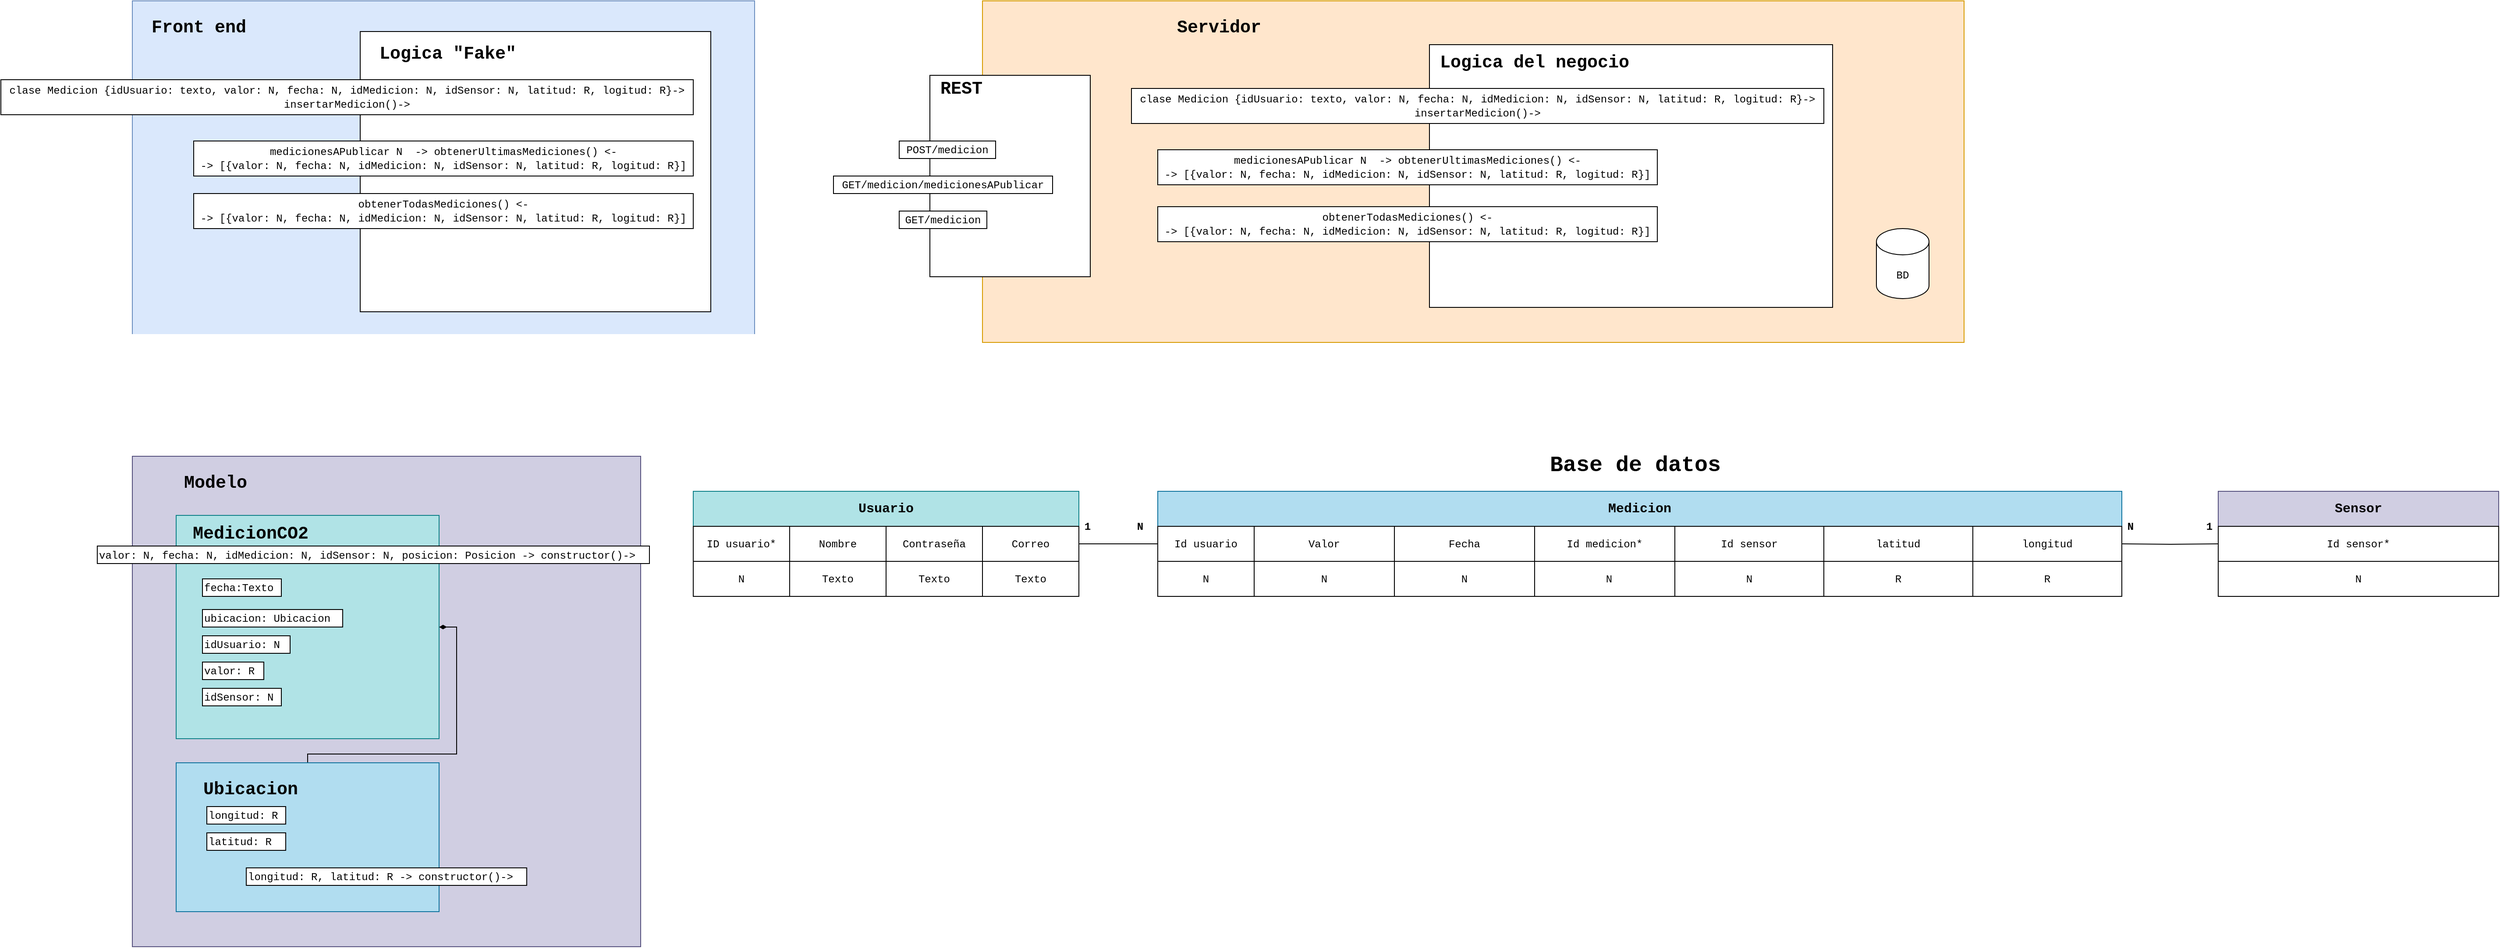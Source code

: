 <mxfile version="15.4.0" type="device"><diagram id="OW5cf0-zSIjtsw88T6Mg" name="Página-1"><mxGraphModel dx="3903" dy="814" grid="1" gridSize="10" guides="1" tooltips="1" connect="1" arrows="1" fold="1" page="1" pageScale="1" pageWidth="827" pageHeight="1169" math="0" shadow="0"><root><mxCell id="0"/><mxCell id="1" parent="0"/><mxCell id="uVt2Xz3lkz9LZpiOyM_X-1" value="" style="rounded=0;whiteSpace=wrap;html=1;fillColor=#ffe6cc;strokeColor=#d79b00;" parent="1" vertex="1"><mxGeometry x="-630" y="80" width="1120" height="390" as="geometry"/></mxCell><mxCell id="uVt2Xz3lkz9LZpiOyM_X-2" value="" style="rounded=0;whiteSpace=wrap;html=1;autosize=1;" parent="1" vertex="1"><mxGeometry x="-120" y="130" width="460" height="300" as="geometry"/></mxCell><mxCell id="uVt2Xz3lkz9LZpiOyM_X-4" value="&lt;font face=&quot;Courier New&quot; style=&quot;font-size: 20px&quot;&gt;&lt;b&gt;Servidor&lt;/b&gt;&lt;/font&gt;" style="text;html=1;strokeColor=none;fillColor=none;align=left;verticalAlign=middle;whiteSpace=wrap;rounded=0;" parent="1" vertex="1"><mxGeometry x="-410" y="100" width="100" height="20" as="geometry"/></mxCell><mxCell id="uVt2Xz3lkz9LZpiOyM_X-5" value="&lt;font face=&quot;Courier New&quot;&gt;BD&lt;/font&gt;" style="shape=cylinder3;whiteSpace=wrap;html=1;boundedLbl=1;backgroundOutline=1;size=15;" parent="1" vertex="1"><mxGeometry x="390" y="340" width="60" height="80" as="geometry"/></mxCell><mxCell id="uVt2Xz3lkz9LZpiOyM_X-12" value="" style="rounded=0;whiteSpace=wrap;html=1;" parent="1" vertex="1"><mxGeometry x="-850" y="640" width="330" height="120" as="geometry"/></mxCell><mxCell id="uVt2Xz3lkz9LZpiOyM_X-13" value="&lt;font face=&quot;Courier New&quot; style=&quot;font-size: 15px&quot;&gt;&lt;b&gt;Usuario&lt;/b&gt;&lt;/font&gt;" style="rounded=0;whiteSpace=wrap;html=1;fillColor=#b0e3e6;strokeColor=#0e8088;" parent="1" vertex="1"><mxGeometry x="-960" y="640" width="440" height="40" as="geometry"/></mxCell><mxCell id="uVt2Xz3lkz9LZpiOyM_X-14" value="&lt;font face=&quot;Courier New&quot;&gt;Correo&lt;/font&gt;" style="rounded=0;whiteSpace=wrap;html=1;" parent="1" vertex="1"><mxGeometry x="-630" y="680" width="110" height="40" as="geometry"/></mxCell><mxCell id="uVt2Xz3lkz9LZpiOyM_X-15" value="&lt;font face=&quot;Courier New&quot;&gt;Contraseña&lt;/font&gt;" style="rounded=0;whiteSpace=wrap;html=1;" parent="1" vertex="1"><mxGeometry x="-740" y="680" width="110" height="40" as="geometry"/></mxCell><mxCell id="uVt2Xz3lkz9LZpiOyM_X-16" value="&lt;font face=&quot;Courier New&quot;&gt;Nombre&lt;/font&gt;" style="rounded=0;whiteSpace=wrap;html=1;" parent="1" vertex="1"><mxGeometry x="-850" y="680" width="110" height="40" as="geometry"/></mxCell><mxCell id="uVt2Xz3lkz9LZpiOyM_X-17" value="" style="rounded=0;whiteSpace=wrap;html=1;" parent="1" vertex="1"><mxGeometry x="780" y="640" width="320" height="120" as="geometry"/></mxCell><mxCell id="uVt2Xz3lkz9LZpiOyM_X-18" value="&lt;font face=&quot;Courier New&quot; style=&quot;font-size: 15px&quot;&gt;&lt;b&gt;Sensor&lt;/b&gt;&lt;/font&gt;" style="rounded=0;whiteSpace=wrap;html=1;fillColor=#d0cee2;strokeColor=#56517e;" parent="1" vertex="1"><mxGeometry x="780" y="640" width="320" height="40" as="geometry"/></mxCell><mxCell id="uVt2Xz3lkz9LZpiOyM_X-23" value="&lt;font style=&quot;font-size: 15px&quot; face=&quot;Courier New&quot;&gt;&lt;b&gt;Medicion&lt;/b&gt;&lt;/font&gt;" style="rounded=0;whiteSpace=wrap;html=1;fillColor=#b1ddf0;strokeColor=#10739e;" parent="1" vertex="1"><mxGeometry x="-430" y="640" width="1100" height="40" as="geometry"/></mxCell><mxCell id="uVt2Xz3lkz9LZpiOyM_X-24" value="&lt;font face=&quot;Courier New&quot;&gt;Valor&lt;/font&gt;" style="rounded=0;whiteSpace=wrap;html=1;" parent="1" vertex="1"><mxGeometry x="-320" y="680" width="160" height="40" as="geometry"/></mxCell><mxCell id="uVt2Xz3lkz9LZpiOyM_X-25" value="&lt;span style=&quot;font-family: &amp;#34;courier new&amp;#34;&quot;&gt;Id sensor&lt;/span&gt;" style="rounded=0;whiteSpace=wrap;html=1;" parent="1" vertex="1"><mxGeometry x="160" y="680" width="170" height="40" as="geometry"/></mxCell><mxCell id="uVt2Xz3lkz9LZpiOyM_X-28" value="&lt;font face=&quot;Courier New&quot;&gt;Id sensor&lt;/font&gt;&lt;span style=&quot;font-family: &amp;#34;courier new&amp;#34;&quot;&gt;*&lt;/span&gt;" style="rounded=0;whiteSpace=wrap;html=1;" parent="1" vertex="1"><mxGeometry x="780" y="680" width="320" height="40" as="geometry"/></mxCell><mxCell id="uVt2Xz3lkz9LZpiOyM_X-29" value="&lt;font face=&quot;Courier New&quot;&gt;Texto&lt;/font&gt;" style="rounded=0;whiteSpace=wrap;html=1;" parent="1" vertex="1"><mxGeometry x="-850" y="720" width="110" height="40" as="geometry"/></mxCell><mxCell id="uVt2Xz3lkz9LZpiOyM_X-30" value="&lt;font face=&quot;Courier New&quot;&gt;Texto&lt;/font&gt;" style="rounded=0;whiteSpace=wrap;html=1;" parent="1" vertex="1"><mxGeometry x="-740" y="720" width="110" height="40" as="geometry"/></mxCell><mxCell id="uVt2Xz3lkz9LZpiOyM_X-31" value="&lt;font face=&quot;Courier New&quot;&gt;Texto&lt;/font&gt;" style="rounded=0;whiteSpace=wrap;html=1;" parent="1" vertex="1"><mxGeometry x="-630" y="720" width="110" height="40" as="geometry"/></mxCell><mxCell id="uVt2Xz3lkz9LZpiOyM_X-33" value="&lt;font face=&quot;Courier New&quot;&gt;N&lt;/font&gt;" style="rounded=0;whiteSpace=wrap;html=1;" parent="1" vertex="1"><mxGeometry x="780" y="720" width="320" height="40" as="geometry"/></mxCell><mxCell id="uVt2Xz3lkz9LZpiOyM_X-34" value="&lt;font face=&quot;Courier New&quot;&gt;N&lt;/font&gt;" style="rounded=0;whiteSpace=wrap;html=1;" parent="1" vertex="1"><mxGeometry x="-320" y="720" width="160" height="40" as="geometry"/></mxCell><mxCell id="uVt2Xz3lkz9LZpiOyM_X-35" value="&lt;font face=&quot;Courier New&quot;&gt;N&lt;/font&gt;" style="rounded=0;whiteSpace=wrap;html=1;" parent="1" vertex="1"><mxGeometry y="720" width="170" height="40" as="geometry"/></mxCell><mxCell id="uVt2Xz3lkz9LZpiOyM_X-39" value="&lt;font face=&quot;Courier New&quot;&gt;Fecha&lt;/font&gt;" style="rounded=0;whiteSpace=wrap;html=1;" parent="1" vertex="1"><mxGeometry x="-160" y="680" width="160" height="40" as="geometry"/></mxCell><mxCell id="uVt2Xz3lkz9LZpiOyM_X-40" value="&lt;font face=&quot;Courier New&quot;&gt;N&lt;/font&gt;" style="rounded=0;whiteSpace=wrap;html=1;" parent="1" vertex="1"><mxGeometry x="-160" y="720" width="160" height="40" as="geometry"/></mxCell><mxCell id="B37-67LGROSKKmoNiBBY-6" style="edgeStyle=orthogonalEdgeStyle;rounded=0;orthogonalLoop=1;jettySize=auto;html=1;exitX=0;exitY=0.5;exitDx=0;exitDy=0;entryX=1;entryY=0.5;entryDx=0;entryDy=0;endArrow=none;endFill=0;" parent="1" source="uVt2Xz3lkz9LZpiOyM_X-42" target="uVt2Xz3lkz9LZpiOyM_X-14" edge="1"><mxGeometry relative="1" as="geometry"/></mxCell><mxCell id="uVt2Xz3lkz9LZpiOyM_X-42" value="&lt;span style=&quot;font-family: &amp;#34;courier new&amp;#34;&quot;&gt;Id usuario&lt;/span&gt;" style="rounded=0;whiteSpace=wrap;html=1;" parent="1" vertex="1"><mxGeometry x="-430" y="680" width="110" height="40" as="geometry"/></mxCell><mxCell id="uVt2Xz3lkz9LZpiOyM_X-43" value="&lt;font face=&quot;Courier New&quot;&gt;N&lt;/font&gt;" style="rounded=0;whiteSpace=wrap;html=1;" parent="1" vertex="1"><mxGeometry x="-430" y="720" width="110" height="40" as="geometry"/></mxCell><mxCell id="uVt2Xz3lkz9LZpiOyM_X-51" value="&lt;font face=&quot;Courier New&quot;&gt;&lt;b&gt;1&lt;/b&gt;&lt;/font&gt;" style="text;html=1;strokeColor=none;fillColor=none;align=center;verticalAlign=middle;whiteSpace=wrap;rounded=0;" parent="1" vertex="1"><mxGeometry x="-520" y="670" width="20" height="20" as="geometry"/></mxCell><mxCell id="uVt2Xz3lkz9LZpiOyM_X-52" value="&lt;font face=&quot;Courier New&quot;&gt;&lt;b&gt;N&lt;/b&gt;&lt;/font&gt;" style="text;html=1;strokeColor=none;fillColor=none;align=center;verticalAlign=middle;whiteSpace=wrap;rounded=0;" parent="1" vertex="1"><mxGeometry x="-460" y="670" width="20" height="20" as="geometry"/></mxCell><mxCell id="uVt2Xz3lkz9LZpiOyM_X-54" value="&lt;font face=&quot;Courier New&quot;&gt;&lt;b&gt;1&lt;/b&gt;&lt;/font&gt;" style="text;html=1;strokeColor=none;fillColor=none;align=center;verticalAlign=middle;whiteSpace=wrap;rounded=0;" parent="1" vertex="1"><mxGeometry x="760" y="670" width="20" height="20" as="geometry"/></mxCell><mxCell id="uVt2Xz3lkz9LZpiOyM_X-55" value="&lt;font face=&quot;Courier New&quot;&gt;&lt;b&gt;N&lt;/b&gt;&lt;/font&gt;" style="text;html=1;strokeColor=none;fillColor=none;align=center;verticalAlign=middle;whiteSpace=wrap;rounded=0;" parent="1" vertex="1"><mxGeometry x="670" y="670" width="20" height="20" as="geometry"/></mxCell><mxCell id="uVt2Xz3lkz9LZpiOyM_X-56" value="&lt;font face=&quot;courier new&quot;&gt;Id medicion&lt;/font&gt;&lt;span style=&quot;font-family: &amp;#34;courier new&amp;#34;&quot;&gt;*&lt;/span&gt;&lt;font face=&quot;courier new&quot;&gt;&lt;br&gt;&lt;/font&gt;" style="rounded=0;whiteSpace=wrap;html=1;" parent="1" vertex="1"><mxGeometry y="680" width="160" height="40" as="geometry"/></mxCell><mxCell id="uVt2Xz3lkz9LZpiOyM_X-58" value="&lt;font face=&quot;Courier New&quot;&gt;N&lt;/font&gt;" style="rounded=0;whiteSpace=wrap;html=1;" parent="1" vertex="1"><mxGeometry x="160" y="720" width="170" height="40" as="geometry"/></mxCell><mxCell id="uVt2Xz3lkz9LZpiOyM_X-60" value="&lt;font face=&quot;Courier New&quot;&gt;&lt;span style=&quot;font-size: 25px&quot;&gt;&lt;b&gt;Base de datos&lt;/b&gt;&lt;/span&gt;&lt;/font&gt;" style="text;html=1;strokeColor=none;fillColor=none;align=center;verticalAlign=middle;whiteSpace=wrap;rounded=0;" parent="1" vertex="1"><mxGeometry y="600" width="230" height="20" as="geometry"/></mxCell><mxCell id="uVt2Xz3lkz9LZpiOyM_X-61" value="&lt;font face=&quot;Courier New&quot;&gt;&lt;span style=&quot;font-size: 20px&quot;&gt;&lt;b&gt;Logica del negocio&lt;/b&gt;&lt;/span&gt;&lt;/font&gt;" style="text;html=1;strokeColor=none;fillColor=none;align=left;verticalAlign=middle;whiteSpace=wrap;rounded=0;" parent="1" vertex="1"><mxGeometry x="-110" y="140" width="240" height="20" as="geometry"/></mxCell><mxCell id="XIOtfp6YOzQTgzxLK5Xe-2" value="&lt;font face=&quot;Courier New&quot;&gt;clase Medicion {idUsuario: texto, valor: N, fecha: N, idMedicion: N, idSensor: N, latitud: R, logitud: R}-&amp;gt;&lt;br&gt;insertarMedicion()-&amp;gt;&lt;/font&gt;" style="rounded=0;whiteSpace=wrap;html=1;autosize=1;" parent="1" vertex="1"><mxGeometry x="-460" y="180" width="790" height="40" as="geometry"/></mxCell><mxCell id="XIOtfp6YOzQTgzxLK5Xe-4" value="&lt;span style=&quot;font-family: &amp;#34;courier new&amp;#34;&quot;&gt;medicionesAPublicar N&lt;/span&gt;&lt;font face=&quot;Courier New&quot;&gt;&amp;nbsp; -&amp;gt; obtenerUltimasMediciones() &amp;lt;-&lt;br&gt;-&amp;gt; [{valor: N, fecha: N, idMedicion: N, idSensor: N&lt;/font&gt;&lt;span style=&quot;font-family: &amp;#34;courier new&amp;#34;&quot;&gt;, latitud: R, logitud: R&lt;/span&gt;&lt;font face=&quot;Courier New&quot;&gt;}]&lt;/font&gt;&lt;span style=&quot;font-family: &amp;#34;courier new&amp;#34;&quot;&gt;&lt;br&gt;&lt;/span&gt;" style="rounded=0;whiteSpace=wrap;html=1;autosize=1;" parent="1" vertex="1"><mxGeometry x="-430" y="250" width="570" height="40" as="geometry"/></mxCell><mxCell id="XIOtfp6YOzQTgzxLK5Xe-6" value="" style="rounded=0;whiteSpace=wrap;html=1;" parent="1" vertex="1"><mxGeometry x="-690" y="165" width="183" height="230" as="geometry"/></mxCell><mxCell id="XIOtfp6YOzQTgzxLK5Xe-7" value="&lt;font face=&quot;Courier New&quot;&gt;&lt;span style=&quot;font-size: 20px&quot;&gt;&lt;b&gt;REST&lt;/b&gt;&lt;/span&gt;&lt;/font&gt;" style="text;html=1;strokeColor=none;fillColor=none;align=left;verticalAlign=middle;whiteSpace=wrap;rounded=0;" parent="1" vertex="1"><mxGeometry x="-680" y="170" width="100" height="20" as="geometry"/></mxCell><mxCell id="XIOtfp6YOzQTgzxLK5Xe-8" value="&lt;font face=&quot;Courier New&quot;&gt;POST/medicion&lt;/font&gt;" style="rounded=0;whiteSpace=wrap;html=1;autosize=1;" parent="1" vertex="1"><mxGeometry x="-725" y="240" width="110" height="20" as="geometry"/></mxCell><mxCell id="XIOtfp6YOzQTgzxLK5Xe-10" value="&lt;font face=&quot;Courier New&quot;&gt;GET/medicion/medicionesAPublicar&lt;/font&gt;" style="rounded=0;whiteSpace=wrap;html=1;autosize=1;" parent="1" vertex="1"><mxGeometry x="-800" y="280" width="250" height="20" as="geometry"/></mxCell><mxCell id="XIOtfp6YOzQTgzxLK5Xe-27" value="" style="rounded=0;whiteSpace=wrap;html=1;fillColor=#dae8fc;strokeColor=#6c8ebf;" parent="1" vertex="1"><mxGeometry x="-1600" y="80" width="710" height="400" as="geometry"/></mxCell><mxCell id="XIOtfp6YOzQTgzxLK5Xe-28" value="" style="rounded=0;whiteSpace=wrap;html=1;" parent="1" vertex="1"><mxGeometry x="-1340" y="115" width="400" height="320" as="geometry"/></mxCell><mxCell id="XIOtfp6YOzQTgzxLK5Xe-29" value="&lt;font face=&quot;Courier New&quot;&gt;&lt;span style=&quot;font-size: 20px&quot;&gt;&lt;b&gt;Logica &quot;Fake&quot;&lt;/b&gt;&lt;/span&gt;&lt;/font&gt;" style="text;html=1;strokeColor=none;fillColor=none;align=left;verticalAlign=middle;whiteSpace=wrap;rounded=0;" parent="1" vertex="1"><mxGeometry x="-1320" y="130" width="170" height="20" as="geometry"/></mxCell><mxCell id="XIOtfp6YOzQTgzxLK5Xe-31" value="&lt;font face=&quot;Courier New&quot;&gt;&lt;span style=&quot;font-size: 20px&quot;&gt;&lt;b&gt;Front end&lt;/b&gt;&lt;/span&gt;&lt;/font&gt;" style="text;html=1;strokeColor=none;fillColor=none;align=left;verticalAlign=middle;whiteSpace=wrap;rounded=0;" parent="1" vertex="1"><mxGeometry x="-1580" y="100" width="170" height="20" as="geometry"/></mxCell><mxCell id="B37-67LGROSKKmoNiBBY-1" value="&lt;font face=&quot;Courier New&quot;&gt;ID usuario*&lt;/font&gt;" style="rounded=0;whiteSpace=wrap;html=1;" parent="1" vertex="1"><mxGeometry x="-960" y="680" width="110" height="40" as="geometry"/></mxCell><mxCell id="B37-67LGROSKKmoNiBBY-2" value="&lt;font face=&quot;Courier New&quot;&gt;N&lt;/font&gt;" style="rounded=0;whiteSpace=wrap;html=1;" parent="1" vertex="1"><mxGeometry x="-960" y="720" width="110" height="40" as="geometry"/></mxCell><mxCell id="B37-67LGROSKKmoNiBBY-7" value="&lt;font face=&quot;Courier New&quot;&gt;latitud&lt;/font&gt;" style="rounded=0;whiteSpace=wrap;html=1;" parent="1" vertex="1"><mxGeometry x="330" y="680" width="170" height="40" as="geometry"/></mxCell><mxCell id="B37-67LGROSKKmoNiBBY-8" value="&lt;font face=&quot;Courier New&quot;&gt;R&lt;/font&gt;" style="rounded=0;whiteSpace=wrap;html=1;" parent="1" vertex="1"><mxGeometry x="330" y="720" width="170" height="40" as="geometry"/></mxCell><mxCell id="B37-67LGROSKKmoNiBBY-11" style="edgeStyle=orthogonalEdgeStyle;rounded=0;orthogonalLoop=1;jettySize=auto;html=1;exitX=1;exitY=0.5;exitDx=0;exitDy=0;entryX=0;entryY=0.5;entryDx=0;entryDy=0;endArrow=none;endFill=0;" parent="1" target="uVt2Xz3lkz9LZpiOyM_X-28" edge="1"><mxGeometry relative="1" as="geometry"><mxPoint x="670" y="700" as="sourcePoint"/></mxGeometry></mxCell><mxCell id="B37-67LGROSKKmoNiBBY-9" value="&lt;font face=&quot;Courier New&quot;&gt;longitud&lt;/font&gt;" style="rounded=0;whiteSpace=wrap;html=1;" parent="1" vertex="1"><mxGeometry x="500" y="680" width="170" height="40" as="geometry"/></mxCell><mxCell id="B37-67LGROSKKmoNiBBY-10" value="&lt;font face=&quot;Courier New&quot;&gt;R&lt;/font&gt;" style="rounded=0;whiteSpace=wrap;html=1;" parent="1" vertex="1"><mxGeometry x="500" y="720" width="170" height="40" as="geometry"/></mxCell><mxCell id="WvqkDbk0sibIvvrIBL3w-1" value="" style="rounded=0;whiteSpace=wrap;html=1;fillColor=#d0cee2;strokeColor=#56517e;" parent="1" vertex="1"><mxGeometry x="-1600" y="600" width="580" height="560" as="geometry"/></mxCell><mxCell id="WvqkDbk0sibIvvrIBL3w-2" value="&lt;font face=&quot;Courier New&quot;&gt;&lt;span style=&quot;font-size: 20px&quot;&gt;&lt;b&gt;Modelo&lt;/b&gt;&lt;/span&gt;&lt;/font&gt;" style="text;html=1;strokeColor=none;fillColor=none;align=center;verticalAlign=middle;whiteSpace=wrap;rounded=0;" parent="1" vertex="1"><mxGeometry x="-1580" y="620" width="150" height="20" as="geometry"/></mxCell><mxCell id="WvqkDbk0sibIvvrIBL3w-18" value="" style="rounded=0;whiteSpace=wrap;html=1;fillColor=#b0e3e6;strokeColor=#0e8088;" parent="1" vertex="1"><mxGeometry x="-1550" y="667.5" width="300" height="255" as="geometry"/></mxCell><mxCell id="WvqkDbk0sibIvvrIBL3w-19" value="&lt;font face=&quot;Courier New&quot;&gt;&lt;span style=&quot;font-size: 20px&quot;&gt;&lt;b&gt;MedicionCO2&lt;/b&gt;&lt;/span&gt;&lt;/font&gt;" style="text;html=1;strokeColor=none;fillColor=none;align=center;verticalAlign=middle;whiteSpace=wrap;rounded=0;" parent="1" vertex="1"><mxGeometry x="-1540" y="677.5" width="150" height="20" as="geometry"/></mxCell><mxCell id="WvqkDbk0sibIvvrIBL3w-20" value="&lt;font face=&quot;Courier New&quot;&gt;fecha:Texto&lt;/font&gt;" style="rounded=0;whiteSpace=wrap;html=1;autosize=1;align=left;" parent="1" vertex="1"><mxGeometry x="-1520" y="740" width="90" height="20" as="geometry"/></mxCell><mxCell id="WvqkDbk0sibIvvrIBL3w-21" value="&lt;font face=&quot;Courier New&quot;&gt;ubicacion: Ubicacion&lt;/font&gt;" style="rounded=0;whiteSpace=wrap;html=1;autosize=1;align=left;" parent="1" vertex="1"><mxGeometry x="-1520" y="775" width="160" height="20" as="geometry"/></mxCell><mxCell id="WvqkDbk0sibIvvrIBL3w-22" value="&lt;font face=&quot;Courier New&quot;&gt;idUsuario: N&lt;/font&gt;" style="rounded=0;whiteSpace=wrap;html=1;autosize=1;align=left;" parent="1" vertex="1"><mxGeometry x="-1520" y="805" width="100" height="20" as="geometry"/></mxCell><mxCell id="WvqkDbk0sibIvvrIBL3w-23" value="&lt;font face=&quot;Courier New&quot;&gt;valor: R&lt;/font&gt;" style="rounded=0;whiteSpace=wrap;html=1;autosize=1;align=left;" parent="1" vertex="1"><mxGeometry x="-1520" y="835" width="70" height="20" as="geometry"/></mxCell><mxCell id="WvqkDbk0sibIvvrIBL3w-24" value="&lt;font face=&quot;Courier New&quot;&gt;idSensor: N&lt;/font&gt;" style="rounded=0;whiteSpace=wrap;html=1;autosize=1;align=left;" parent="1" vertex="1"><mxGeometry x="-1520" y="865" width="90" height="20" as="geometry"/></mxCell><mxCell id="WvqkDbk0sibIvvrIBL3w-25" value="&lt;font face=&quot;Courier New&quot;&gt;valor: N, fecha: N, idMedicion: N, idSensor: N, posicion: Posicion -&lt;/font&gt;&lt;span style=&quot;font-family: &amp;#34;courier new&amp;#34;&quot;&gt;&amp;gt; constructor()-&amp;gt;&lt;/span&gt;" style="rounded=0;whiteSpace=wrap;html=1;autosize=1;align=left;" parent="1" vertex="1"><mxGeometry x="-1640" y="702.5" width="630" height="20" as="geometry"/></mxCell><mxCell id="jrvy3Z6Hy-Kmrw1nfuyJ-1" style="edgeStyle=orthogonalEdgeStyle;rounded=0;orthogonalLoop=1;jettySize=auto;html=1;exitX=0.5;exitY=0;exitDx=0;exitDy=0;entryX=1;entryY=0.5;entryDx=0;entryDy=0;endArrow=diamondThin;endFill=1;" parent="1" source="WvqkDbk0sibIvvrIBL3w-26" target="WvqkDbk0sibIvvrIBL3w-18" edge="1"><mxGeometry relative="1" as="geometry"><Array as="points"><mxPoint x="-1400" y="940"/><mxPoint x="-1230" y="940"/><mxPoint x="-1230" y="795"/></Array></mxGeometry></mxCell><mxCell id="WvqkDbk0sibIvvrIBL3w-26" value="" style="rounded=0;whiteSpace=wrap;html=1;fillColor=#b1ddf0;strokeColor=#10739e;" parent="1" vertex="1"><mxGeometry x="-1550" y="950" width="300" height="170" as="geometry"/></mxCell><mxCell id="WvqkDbk0sibIvvrIBL3w-27" value="&lt;span style=&quot;font-family: &amp;#34;courier new&amp;#34; ; text-align: left&quot;&gt;&lt;font style=&quot;font-size: 20px&quot;&gt;&lt;b&gt;Ubicacion&lt;/b&gt;&lt;/font&gt;&lt;/span&gt;" style="text;html=1;strokeColor=none;fillColor=none;align=center;verticalAlign=middle;whiteSpace=wrap;rounded=0;" parent="1" vertex="1"><mxGeometry x="-1540" y="970" width="150" height="20" as="geometry"/></mxCell><mxCell id="WvqkDbk0sibIvvrIBL3w-28" value="&lt;font face=&quot;Courier New&quot;&gt;longitud: R&lt;/font&gt;" style="rounded=0;whiteSpace=wrap;html=1;autosize=1;align=left;" parent="1" vertex="1"><mxGeometry x="-1515" y="1000" width="90" height="20" as="geometry"/></mxCell><mxCell id="WvqkDbk0sibIvvrIBL3w-29" value="&lt;font face=&quot;Courier New&quot;&gt;latitud: R&lt;/font&gt;" style="rounded=0;whiteSpace=wrap;html=1;autosize=1;align=left;" parent="1" vertex="1"><mxGeometry x="-1515" y="1030" width="90" height="20" as="geometry"/></mxCell><mxCell id="WvqkDbk0sibIvvrIBL3w-30" value="&lt;span style=&quot;font-family: &amp;#34;courier new&amp;#34;&quot;&gt;longitud: R,&amp;nbsp;&lt;/span&gt;&lt;font face=&quot;Courier New&quot;&gt;latitud: R -&amp;gt; constructor()-&amp;gt;&lt;/font&gt;" style="rounded=0;whiteSpace=wrap;html=1;autosize=1;align=left;" parent="1" vertex="1"><mxGeometry x="-1470" y="1070" width="320" height="20" as="geometry"/></mxCell><mxCell id="SL3G4Wk6IqodikmaFNI4-1" value="&lt;font face=&quot;Courier New&quot;&gt;obtenerTodasMediciones() &amp;lt;-&lt;br&gt;-&amp;gt; [{valor: N, fecha: N, idMedicion: N, idSensor: N&lt;/font&gt;&lt;span style=&quot;font-family: &amp;#34;courier new&amp;#34;&quot;&gt;, latitud: R, logitud: R&lt;/span&gt;&lt;font face=&quot;Courier New&quot;&gt;}]&lt;/font&gt;&lt;span style=&quot;font-family: &amp;#34;courier new&amp;#34;&quot;&gt;&lt;br&gt;&lt;/span&gt;" style="rounded=0;whiteSpace=wrap;html=1;autosize=1;" vertex="1" parent="1"><mxGeometry x="-430" y="315" width="570" height="40" as="geometry"/></mxCell><mxCell id="SL3G4Wk6IqodikmaFNI4-2" value="&lt;font face=&quot;Courier New&quot;&gt;GET/medicion&lt;/font&gt;" style="rounded=0;whiteSpace=wrap;html=1;autosize=1;" vertex="1" parent="1"><mxGeometry x="-725" y="320" width="100" height="20" as="geometry"/></mxCell><mxCell id="SL3G4Wk6IqodikmaFNI4-3" value="&lt;font face=&quot;Courier New&quot;&gt;clase Medicion {idUsuario: texto, valor: N, fecha: N, idMedicion: N, idSensor: N, latitud: R, logitud: R}-&amp;gt;&lt;br&gt;insertarMedicion()-&amp;gt;&lt;/font&gt;" style="rounded=0;whiteSpace=wrap;html=1;autosize=1;" vertex="1" parent="1"><mxGeometry x="-1750" y="170" width="790" height="40" as="geometry"/></mxCell><mxCell id="SL3G4Wk6IqodikmaFNI4-4" value="&lt;span style=&quot;font-family: &amp;#34;courier new&amp;#34;&quot;&gt;medicionesAPublicar N&lt;/span&gt;&lt;font face=&quot;Courier New&quot;&gt;&amp;nbsp; -&amp;gt; obtenerUltimasMediciones() &amp;lt;-&lt;br&gt;-&amp;gt; [{valor: N, fecha: N, idMedicion: N, idSensor: N&lt;/font&gt;&lt;span style=&quot;font-family: &amp;#34;courier new&amp;#34;&quot;&gt;, latitud: R, logitud: R&lt;/span&gt;&lt;font face=&quot;Courier New&quot;&gt;}]&lt;/font&gt;&lt;span style=&quot;font-family: &amp;#34;courier new&amp;#34;&quot;&gt;&lt;br&gt;&lt;/span&gt;" style="rounded=0;whiteSpace=wrap;html=1;autosize=1;" vertex="1" parent="1"><mxGeometry x="-1530" y="240" width="570" height="40" as="geometry"/></mxCell><mxCell id="SL3G4Wk6IqodikmaFNI4-5" value="&lt;font face=&quot;Courier New&quot;&gt;obtenerTodasMediciones() &amp;lt;-&lt;br&gt;-&amp;gt; [{valor: N, fecha: N, idMedicion: N, idSensor: N&lt;/font&gt;&lt;span style=&quot;font-family: &amp;#34;courier new&amp;#34;&quot;&gt;, latitud: R, logitud: R&lt;/span&gt;&lt;font face=&quot;Courier New&quot;&gt;}]&lt;/font&gt;&lt;span style=&quot;font-family: &amp;#34;courier new&amp;#34;&quot;&gt;&lt;br&gt;&lt;/span&gt;" style="rounded=0;whiteSpace=wrap;html=1;autosize=1;" vertex="1" parent="1"><mxGeometry x="-1530" y="300" width="570" height="40" as="geometry"/></mxCell></root></mxGraphModel></diagram></mxfile>